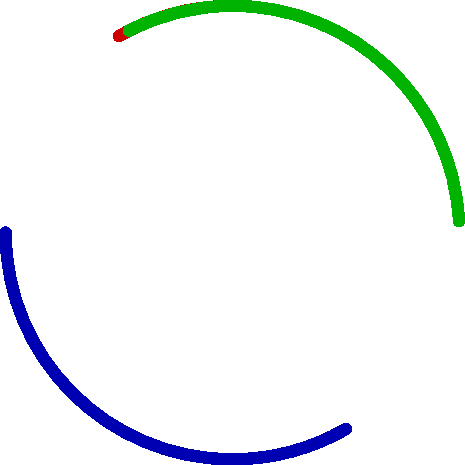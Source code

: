 size(0,0);
pair O=0;

defaultpen(linewidth(2mm));
draw(arc(O, 4cm, 0, 120), .8red, BeginPenMargin);
draw(arc(O, 4cm, 0, 120), .7green, PenMargins);
draw(arc(O, -4cm, 0, 120), .7blue);